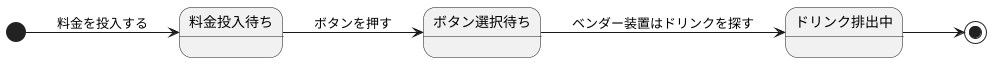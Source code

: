 @startuml ステートマシン図
    left to right direction
    state 料金投入待ち
    state ボタン選択待ち
    state ドリンク排出中

    [*] --> 料金投入待ち : 料金を投入する
    料金投入待ち --> ボタン選択待ち : ボタンを押す
    ボタン選択待ち --> ドリンク排出中 : ベンダー装置はドリンクを探す
    ドリンク排出中 --> [*]
@enduml